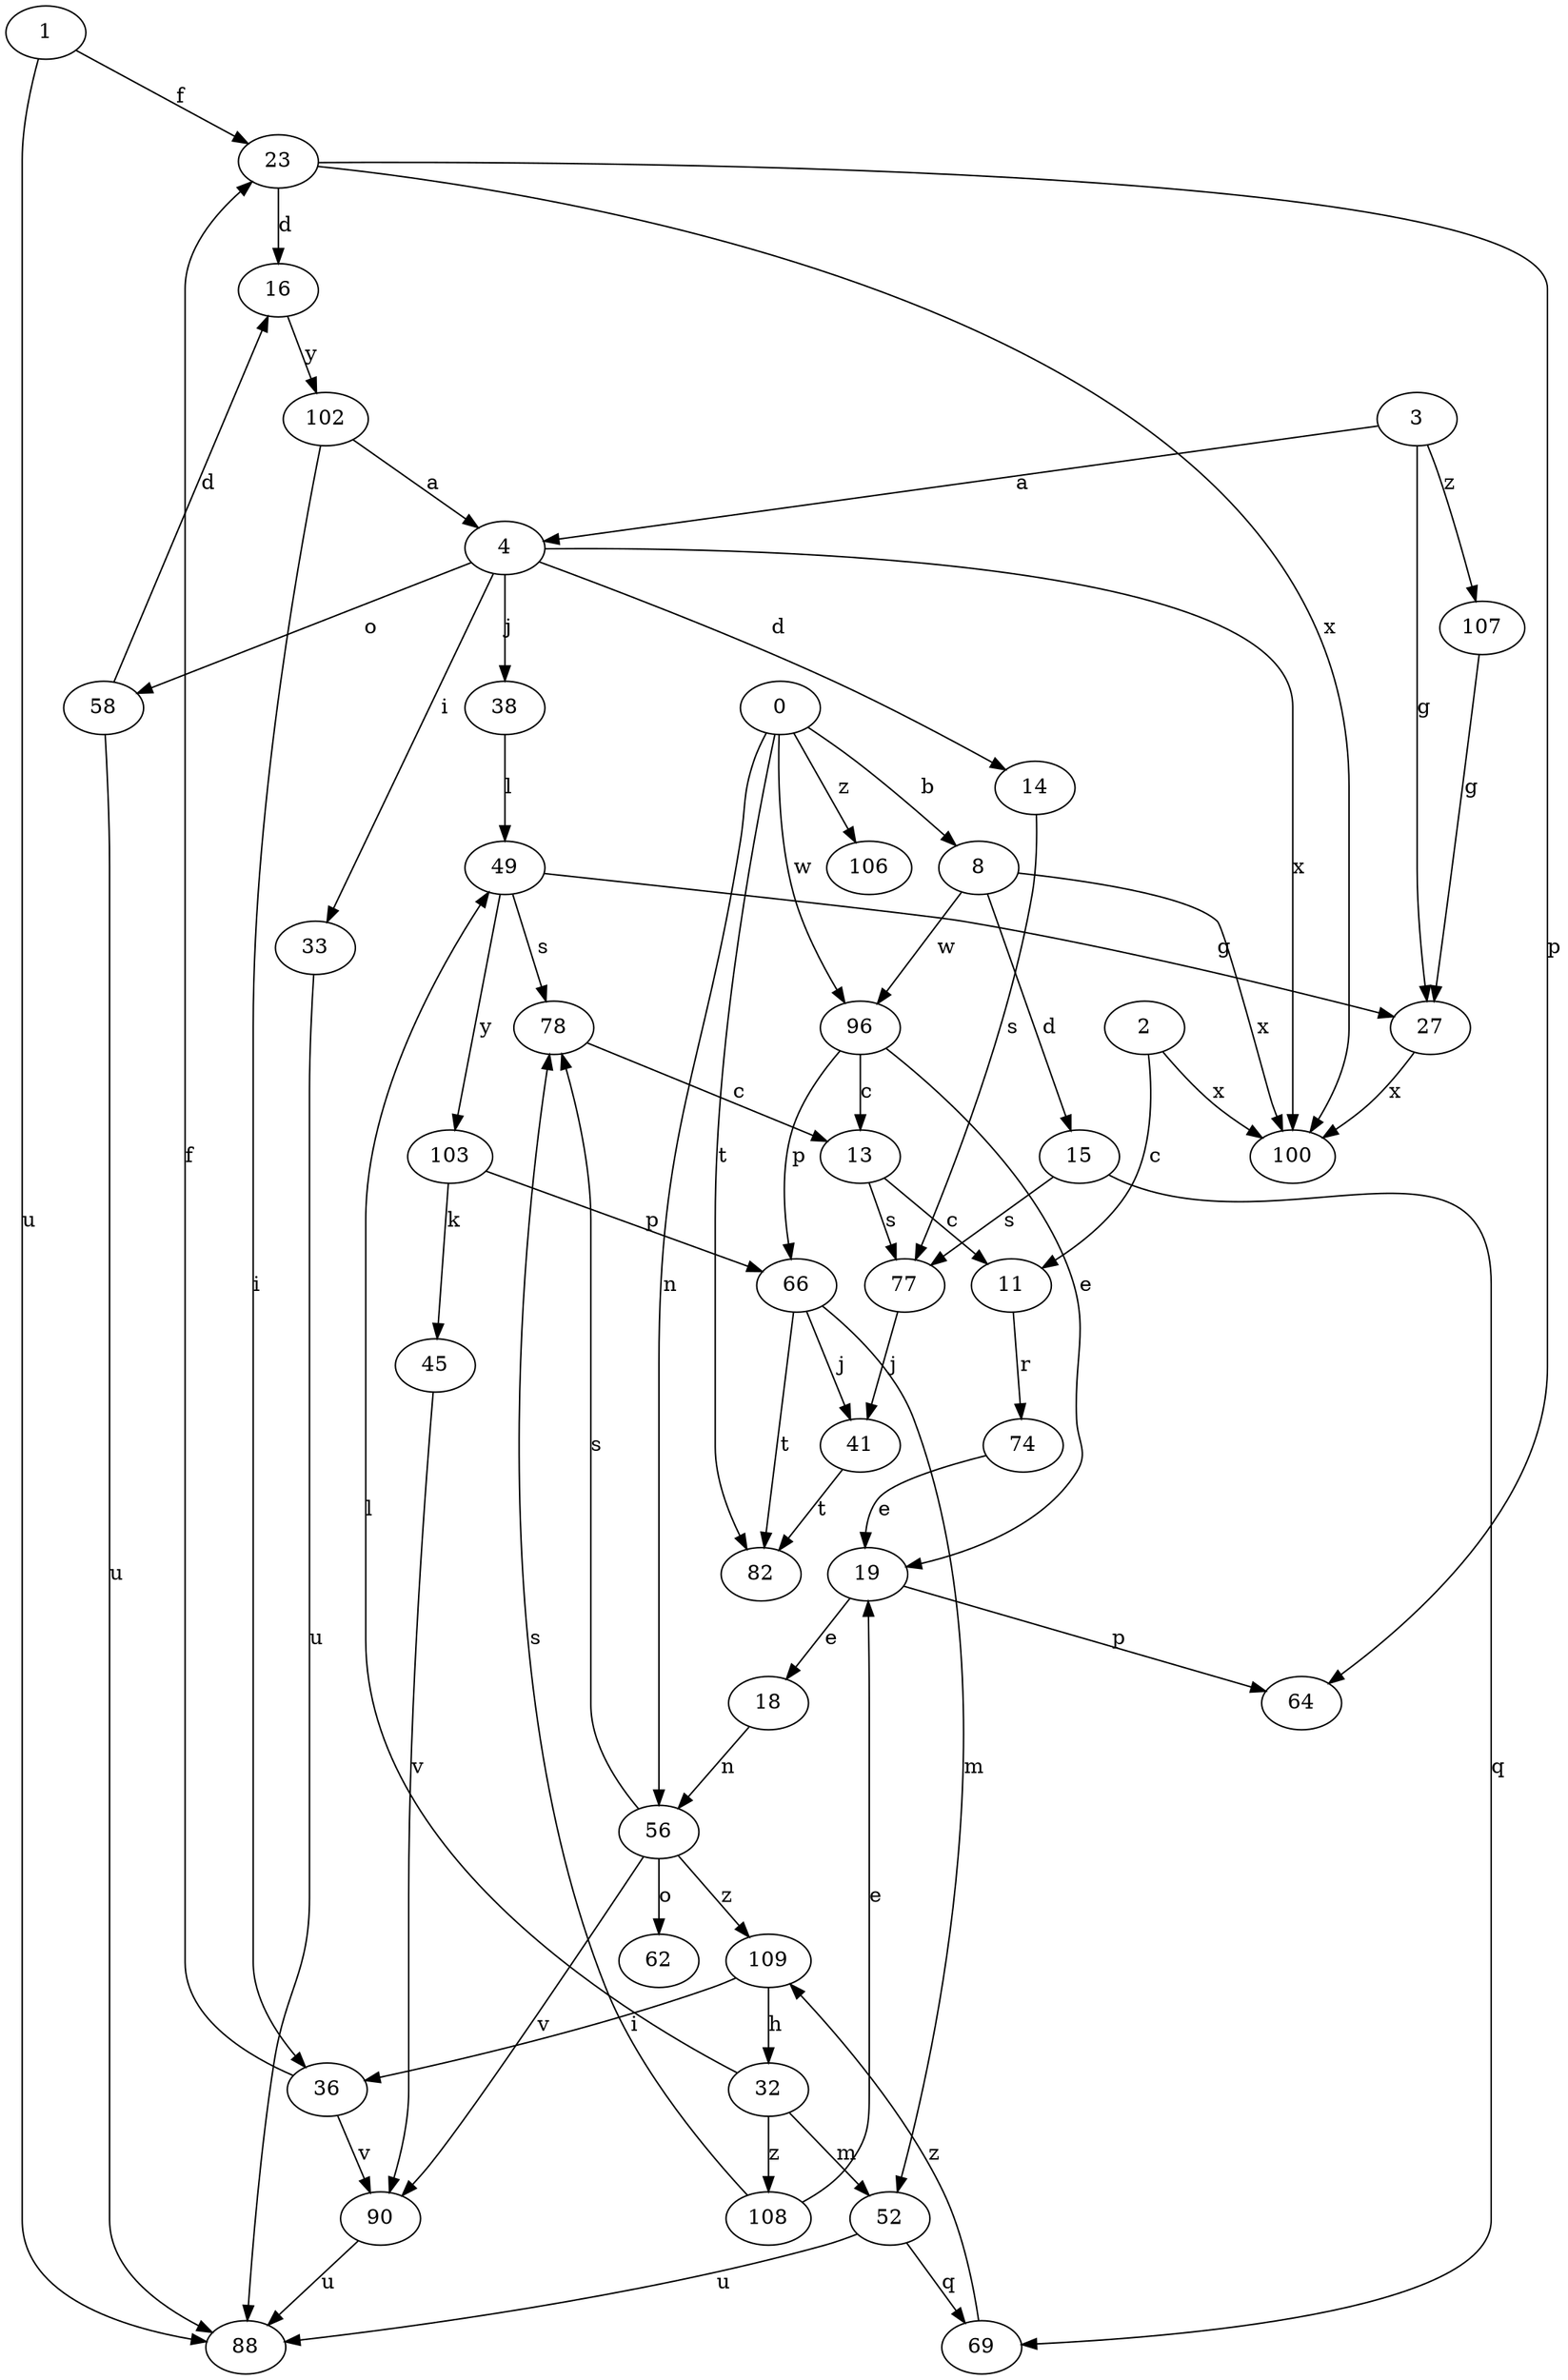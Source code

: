 strict digraph  {
1;
2;
3;
4;
8;
11;
13;
14;
15;
16;
18;
19;
23;
27;
32;
33;
36;
38;
41;
45;
49;
52;
0;
56;
58;
62;
64;
66;
69;
74;
77;
78;
82;
88;
90;
96;
100;
102;
103;
106;
107;
108;
109;
1 -> 23  [label=f];
1 -> 88  [label=u];
2 -> 11  [label=c];
2 -> 100  [label=x];
3 -> 4  [label=a];
3 -> 27  [label=g];
3 -> 107  [label=z];
4 -> 14  [label=d];
4 -> 33  [label=i];
4 -> 38  [label=j];
4 -> 58  [label=o];
4 -> 100  [label=x];
8 -> 15  [label=d];
8 -> 96  [label=w];
8 -> 100  [label=x];
11 -> 74  [label=r];
13 -> 11  [label=c];
13 -> 77  [label=s];
14 -> 77  [label=s];
15 -> 69  [label=q];
15 -> 77  [label=s];
16 -> 102  [label=y];
18 -> 56  [label=n];
19 -> 18  [label=e];
19 -> 64  [label=p];
23 -> 16  [label=d];
23 -> 64  [label=p];
23 -> 100  [label=x];
27 -> 100  [label=x];
32 -> 49  [label=l];
32 -> 52  [label=m];
32 -> 108  [label=z];
33 -> 88  [label=u];
36 -> 23  [label=f];
36 -> 90  [label=v];
38 -> 49  [label=l];
41 -> 82  [label=t];
45 -> 90  [label=v];
49 -> 27  [label=g];
49 -> 78  [label=s];
49 -> 103  [label=y];
52 -> 69  [label=q];
52 -> 88  [label=u];
0 -> 8  [label=b];
0 -> 56  [label=n];
0 -> 82  [label=t];
0 -> 96  [label=w];
0 -> 106  [label=z];
56 -> 62  [label=o];
56 -> 78  [label=s];
56 -> 90  [label=v];
56 -> 109  [label=z];
58 -> 16  [label=d];
58 -> 88  [label=u];
66 -> 41  [label=j];
66 -> 52  [label=m];
66 -> 82  [label=t];
69 -> 109  [label=z];
74 -> 19  [label=e];
77 -> 41  [label=j];
78 -> 13  [label=c];
90 -> 88  [label=u];
96 -> 13  [label=c];
96 -> 19  [label=e];
96 -> 66  [label=p];
102 -> 4  [label=a];
102 -> 36  [label=i];
103 -> 45  [label=k];
103 -> 66  [label=p];
107 -> 27  [label=g];
108 -> 19  [label=e];
108 -> 78  [label=s];
109 -> 32  [label=h];
109 -> 36  [label=i];
}
